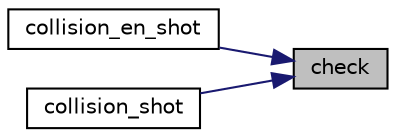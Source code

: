 digraph "check"
{
 // LATEX_PDF_SIZE
  edge [fontname="Helvetica",fontsize="10",labelfontname="Helvetica",labelfontsize="10"];
  node [fontname="Helvetica",fontsize="10",shape=record];
  rankdir="RL";
  Node1 [label="check",height=0.2,width=0.4,color="black", fillcolor="grey75", style="filled", fontcolor="black",tooltip="verifica se o sprite sp contem a cor color nalgum dos seus pixeis."];
  Node1 -> Node2 [dir="back",color="midnightblue",fontsize="10",style="solid",fontname="Helvetica"];
  Node2 [label="collision_en_shot",height=0.2,width=0.4,color="black", fillcolor="white", style="filled",URL="$_g_ame_8h.html#a9a90f0b7ae6a9254ad747336557be808",tooltip="verifica se o tiro enshot do elemento en colidiu ou com o sprite de sp ou com um dos sprites de def."];
  Node1 -> Node3 [dir="back",color="midnightblue",fontsize="10",style="solid",fontname="Helvetica"];
  Node3 [label="collision_shot",height=0.2,width=0.4,color="black", fillcolor="white", style="filled",URL="$_g_ame_8h.html#a499b09a2b66fdac8edfb421af3e57dca",tooltip="verifica se o tiro spshot do elemento sp colidiu com uma das sprites do inimigo en."];
}
